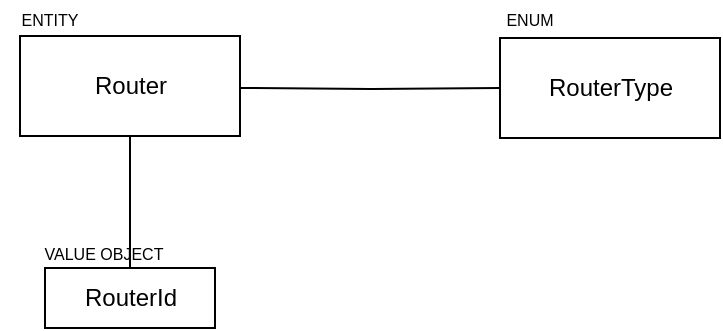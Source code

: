 <mxfile version="15.5.4" type="embed"><diagram id="ZRwtlpLLrEsCe3JZlwld" name="Page-1"><mxGraphModel dx="856" dy="1749" grid="1" gridSize="10" guides="1" tooltips="1" connect="1" arrows="1" fold="1" page="1" pageScale="1" pageWidth="850" pageHeight="1100" background="none" math="0" shadow="0"><root><mxCell id="0"/><mxCell id="1" parent="0"/><mxCell id="2" value="Router" style="html=1;" parent="1" vertex="1"><mxGeometry x="140" y="364" width="110" height="50" as="geometry"/></mxCell><mxCell id="3" value="RouterType" style="html=1;" parent="1" vertex="1"><mxGeometry x="380" y="365" width="110" height="50" as="geometry"/></mxCell><mxCell id="5" value="" style="endArrow=none;html=1;edgeStyle=orthogonalEdgeStyle;rounded=0;entryX=0;entryY=0.5;entryDx=0;entryDy=0;" parent="1" target="3" edge="1"><mxGeometry relative="1" as="geometry"><mxPoint x="250" y="390" as="sourcePoint"/><mxPoint x="410" y="390" as="targetPoint"/></mxGeometry></mxCell><mxCell id="8" value="RouterId" style="rounded=0;whiteSpace=wrap;html=1;" parent="1" vertex="1"><mxGeometry x="152.5" y="480" width="85" height="30" as="geometry"/></mxCell><mxCell id="10" value="" style="endArrow=none;html=1;edgeStyle=orthogonalEdgeStyle;rounded=0;entryX=0.5;entryY=0;entryDx=0;entryDy=0;exitX=0.5;exitY=1;exitDx=0;exitDy=0;" parent="1" source="2" target="8" edge="1"><mxGeometry relative="1" as="geometry"><mxPoint x="180" y="431" as="sourcePoint"/><mxPoint x="310" y="430" as="targetPoint"/></mxGeometry></mxCell><mxCell id="11" value="VALUE OBJECT" style="text;html=1;strokeColor=none;fillColor=none;align=center;verticalAlign=middle;whiteSpace=wrap;rounded=0;fontSize=8;rotation=0;" parent="1" vertex="1"><mxGeometry x="142" y="463" width="80" height="20" as="geometry"/></mxCell><mxCell id="12" value="ENTITY" style="text;html=1;strokeColor=none;fillColor=none;align=center;verticalAlign=middle;whiteSpace=wrap;rounded=0;fontSize=8;rotation=0;" parent="1" vertex="1"><mxGeometry x="130" y="346" width="50" height="20" as="geometry"/></mxCell><mxCell id="13" value="ENUM" style="text;html=1;strokeColor=none;fillColor=none;align=center;verticalAlign=middle;whiteSpace=wrap;rounded=0;fontSize=8;rotation=0;" parent="1" vertex="1"><mxGeometry x="370" y="346" width="50" height="20" as="geometry"/></mxCell></root></mxGraphModel></diagram></mxfile>